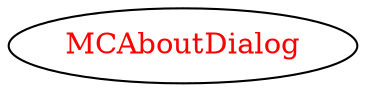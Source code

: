 digraph dependencyGraph {
 concentrate=true;
 ranksep="2.0";
 rankdir="LR"; 
 splines="ortho";
"MCAboutDialog" [fontcolor="red"];
}